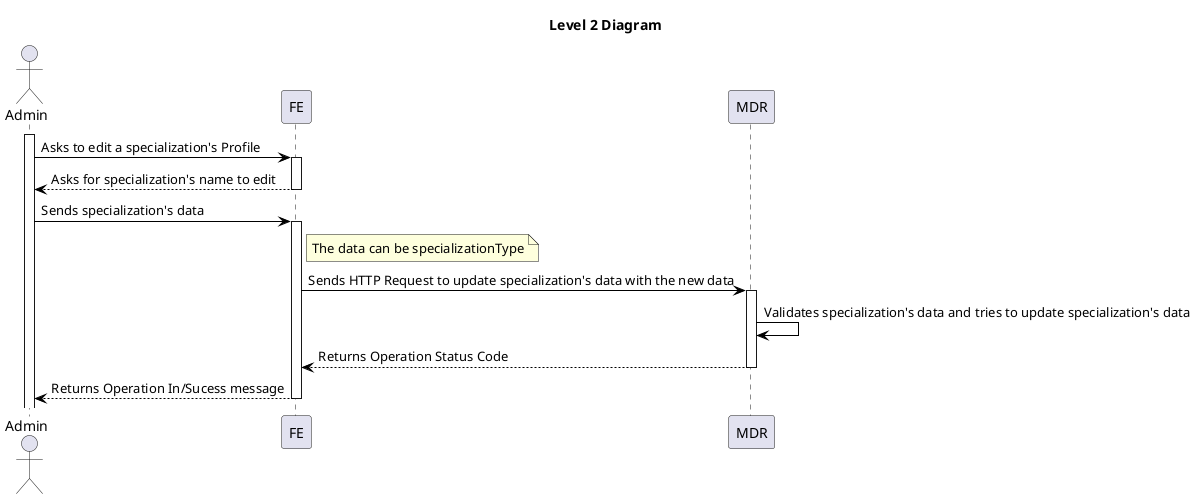@startuml level_2

title Level 2 Diagram

hide empty members
'skinparam Linetype ortho

skinparam class {
    BackgroundColor<<valueObject>> #D6EAF8
    BackgroundColor<<root>> #FDEBD0
    BackgroundColor<<service>> #D1F2EB
    BackgroundColor #FEF9E7
    ArrowColor Black
}

skinparam package {
    BackgroundColor #EBF5FB
}

actor Admin as A
participant "FE" as FE
participant "MDR" as MDR

activate A
A -> FE: Asks to edit a specialization's Profile
activate FE
FE --> A: Asks for specialization's name to edit
deactivate FE
A -> FE: Sends specialization's data
note right of FE: The data can be specializationType
activate FE
FE -> MDR: Sends HTTP Request to update specialization's data with the new data
activate MDR
MDR -> MDR: Validates specialization's data and tries to update specialization's data
MDR --> FE : Returns Operation Status Code
deactivate MDR
FE --> A: Returns Operation In/Sucess message
deactivate FE

@enduml
